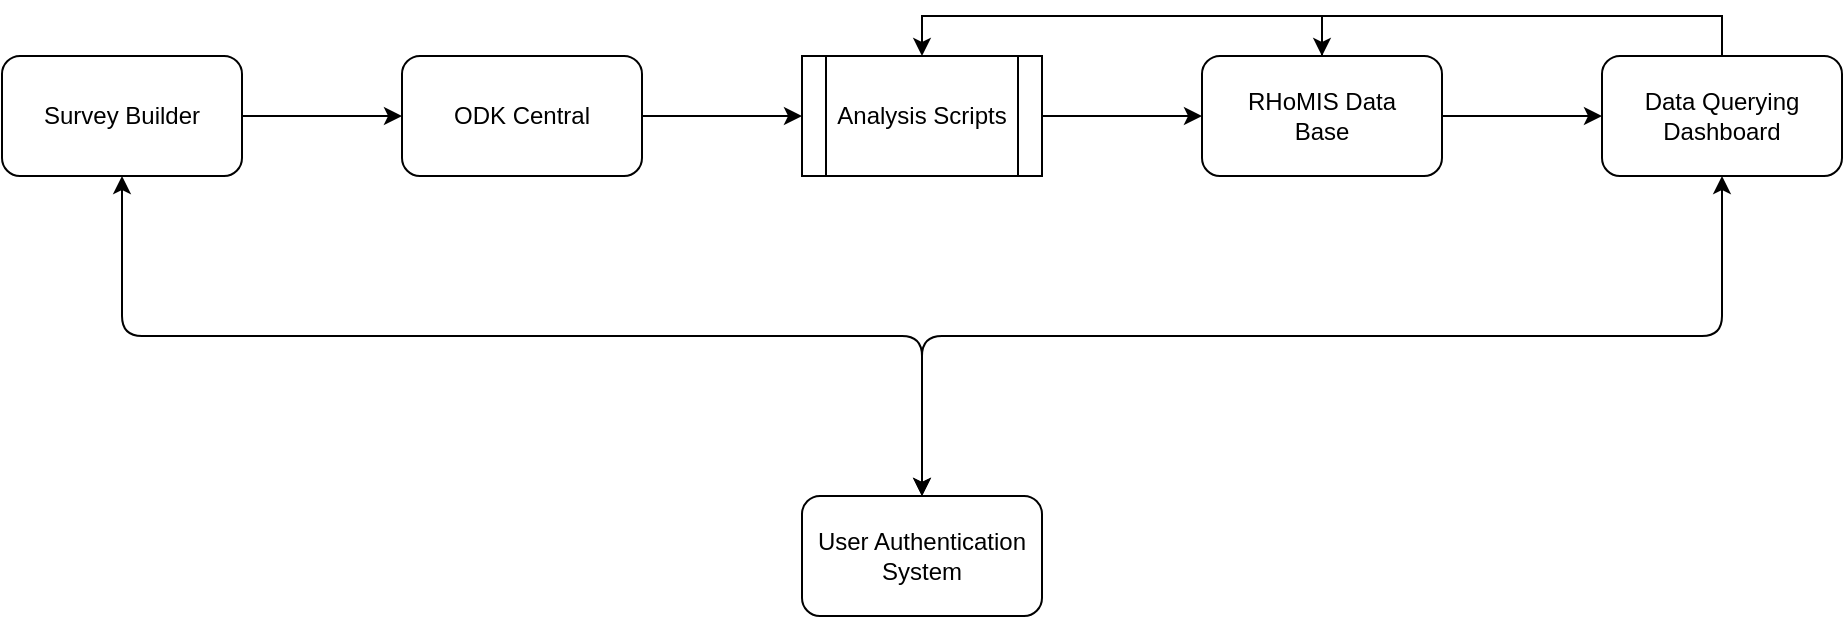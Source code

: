 <mxfile version="14.9.6" type="device"><diagram id="R2lEEEUBdFMjLlhIrx00" name="Page-1"><mxGraphModel dx="1026" dy="594" grid="1" gridSize="10" guides="1" tooltips="1" connect="1" arrows="1" fold="1" page="1" pageScale="1" pageWidth="850" pageHeight="1100" math="0" shadow="0" extFonts="Permanent Marker^https://fonts.googleapis.com/css?family=Permanent+Marker"><root><mxCell id="0"/><mxCell id="1" parent="0"/><mxCell id="Jbvui23IFXdn95WAb5L4-9" value="" style="edgeStyle=orthogonalEdgeStyle;rounded=0;orthogonalLoop=1;jettySize=auto;html=1;" edge="1" parent="1" source="Jbvui23IFXdn95WAb5L4-1" target="Jbvui23IFXdn95WAb5L4-5"><mxGeometry relative="1" as="geometry"/></mxCell><mxCell id="Jbvui23IFXdn95WAb5L4-1" value="ODK Central" style="rounded=1;whiteSpace=wrap;html=1;" vertex="1" parent="1"><mxGeometry x="280" y="220" width="120" height="60" as="geometry"/></mxCell><mxCell id="Jbvui23IFXdn95WAb5L4-8" value="" style="edgeStyle=orthogonalEdgeStyle;rounded=0;orthogonalLoop=1;jettySize=auto;html=1;" edge="1" parent="1" source="Jbvui23IFXdn95WAb5L4-2" target="Jbvui23IFXdn95WAb5L4-1"><mxGeometry relative="1" as="geometry"/></mxCell><mxCell id="Jbvui23IFXdn95WAb5L4-2" value="Survey Builder" style="rounded=1;whiteSpace=wrap;html=1;" vertex="1" parent="1"><mxGeometry x="80" y="220" width="120" height="60" as="geometry"/></mxCell><mxCell id="Jbvui23IFXdn95WAb5L4-3" value="User Authentication System" style="rounded=1;whiteSpace=wrap;html=1;" vertex="1" parent="1"><mxGeometry x="480" y="440" width="120" height="60" as="geometry"/></mxCell><mxCell id="Jbvui23IFXdn95WAb5L4-11" value="" style="edgeStyle=orthogonalEdgeStyle;rounded=0;orthogonalLoop=1;jettySize=auto;html=1;" edge="1" parent="1" source="Jbvui23IFXdn95WAb5L4-4" target="Jbvui23IFXdn95WAb5L4-7"><mxGeometry relative="1" as="geometry"/></mxCell><mxCell id="Jbvui23IFXdn95WAb5L4-18" style="edgeStyle=orthogonalEdgeStyle;rounded=0;orthogonalLoop=1;jettySize=auto;html=1;exitX=0.5;exitY=0;exitDx=0;exitDy=0;entryX=0.5;entryY=0;entryDx=0;entryDy=0;" edge="1" parent="1" source="Jbvui23IFXdn95WAb5L4-4" target="Jbvui23IFXdn95WAb5L4-5"><mxGeometry relative="1" as="geometry"/></mxCell><mxCell id="Jbvui23IFXdn95WAb5L4-4" value="RHoMIS Data&lt;br&gt;Base" style="rounded=1;whiteSpace=wrap;html=1;" vertex="1" parent="1"><mxGeometry x="680" y="220" width="120" height="60" as="geometry"/></mxCell><mxCell id="Jbvui23IFXdn95WAb5L4-10" value="" style="edgeStyle=orthogonalEdgeStyle;rounded=0;orthogonalLoop=1;jettySize=auto;html=1;" edge="1" parent="1" source="Jbvui23IFXdn95WAb5L4-5" target="Jbvui23IFXdn95WAb5L4-4"><mxGeometry relative="1" as="geometry"/></mxCell><mxCell id="Jbvui23IFXdn95WAb5L4-5" value="Analysis Scripts" style="shape=process;whiteSpace=wrap;html=1;backgroundOutline=1;" vertex="1" parent="1"><mxGeometry x="480" y="220" width="120" height="60" as="geometry"/></mxCell><mxCell id="Jbvui23IFXdn95WAb5L4-17" style="edgeStyle=orthogonalEdgeStyle;rounded=0;orthogonalLoop=1;jettySize=auto;html=1;exitX=0.5;exitY=0;exitDx=0;exitDy=0;entryX=0.5;entryY=0;entryDx=0;entryDy=0;" edge="1" parent="1" source="Jbvui23IFXdn95WAb5L4-7" target="Jbvui23IFXdn95WAb5L4-4"><mxGeometry relative="1" as="geometry"/></mxCell><mxCell id="Jbvui23IFXdn95WAb5L4-7" value="Data Querying Dashboard" style="rounded=1;whiteSpace=wrap;html=1;" vertex="1" parent="1"><mxGeometry x="880" y="220" width="120" height="60" as="geometry"/></mxCell><mxCell id="Jbvui23IFXdn95WAb5L4-13" value="" style="endArrow=classic;startArrow=classic;html=1;exitX=0.5;exitY=0;exitDx=0;exitDy=0;entryX=0.5;entryY=1;entryDx=0;entryDy=0;" edge="1" parent="1" source="Jbvui23IFXdn95WAb5L4-3" target="Jbvui23IFXdn95WAb5L4-2"><mxGeometry width="50" height="50" relative="1" as="geometry"><mxPoint x="480" y="330" as="sourcePoint"/><mxPoint x="530" y="280" as="targetPoint"/><Array as="points"><mxPoint x="540" y="360"/><mxPoint x="140" y="360"/></Array></mxGeometry></mxCell><mxCell id="Jbvui23IFXdn95WAb5L4-14" value="" style="endArrow=classic;startArrow=classic;html=1;entryX=0.5;entryY=1;entryDx=0;entryDy=0;" edge="1" parent="1" target="Jbvui23IFXdn95WAb5L4-7"><mxGeometry width="50" height="50" relative="1" as="geometry"><mxPoint x="540" y="440" as="sourcePoint"/><mxPoint x="530" y="280" as="targetPoint"/><Array as="points"><mxPoint x="540" y="360"/><mxPoint x="940" y="360"/></Array></mxGeometry></mxCell></root></mxGraphModel></diagram></mxfile>